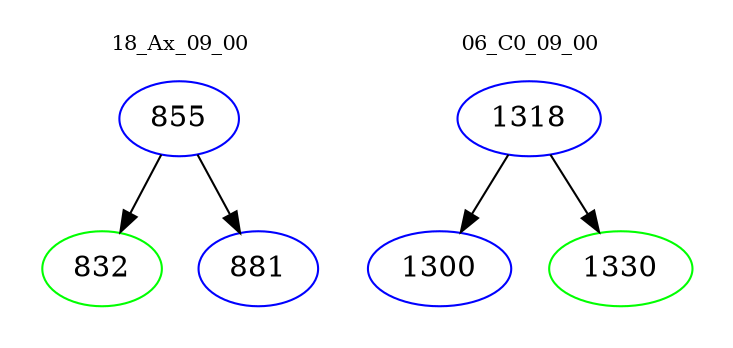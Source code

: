digraph{
subgraph cluster_0 {
color = white
label = "18_Ax_09_00";
fontsize=10;
T0_855 [label="855", color="blue"]
T0_855 -> T0_832 [color="black"]
T0_832 [label="832", color="green"]
T0_855 -> T0_881 [color="black"]
T0_881 [label="881", color="blue"]
}
subgraph cluster_1 {
color = white
label = "06_C0_09_00";
fontsize=10;
T1_1318 [label="1318", color="blue"]
T1_1318 -> T1_1300 [color="black"]
T1_1300 [label="1300", color="blue"]
T1_1318 -> T1_1330 [color="black"]
T1_1330 [label="1330", color="green"]
}
}
